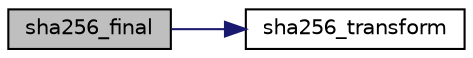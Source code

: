 digraph "sha256_final"
{
  edge [fontname="Helvetica",fontsize="10",labelfontname="Helvetica",labelfontsize="10"];
  node [fontname="Helvetica",fontsize="10",shape=record];
  rankdir="LR";
  Node1 [label="sha256_final",height=0.2,width=0.4,color="black", fillcolor="grey75", style="filled", fontcolor="black"];
  Node1 -> Node2 [color="midnightblue",fontsize="10",style="solid"];
  Node2 [label="sha256_transform",height=0.2,width=0.4,color="black", fillcolor="white", style="filled",URL="$sha256le_8c.html#af0b9aa0b4a0569dadbce029bb4c534b0"];
}
